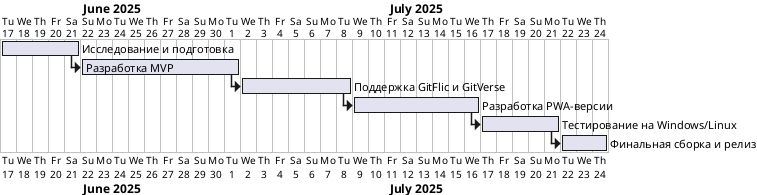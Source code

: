 @startgantt
Project starts the 2025-06-17

[Исследование и подготовка] lasts 5 days
[Разработка MVP] lasts 10 days
[Разработка MVP] starts after [Исследование и подготовка]'s end

[Поддержка GitFlic и GitVerse] lasts 7 days
[Поддержка GitFlic и GitVerse] starts after [Разработка MVP]'s end

[Разработка PWA-версии] lasts 8 days
[Разработка PWA-версии] starts after [Поддержка GitFlic и GitVerse]'s end

[Тестирование на Windows/Linux] lasts 5 days
[Тестирование на Windows/Linux] starts after [Разработка PWA-версии]'s end

[Финальная сборка и релиз] lasts 3 days
[Финальная сборка и релиз] starts after [Тестирование на Windows/Linux]'s end

@endgantt